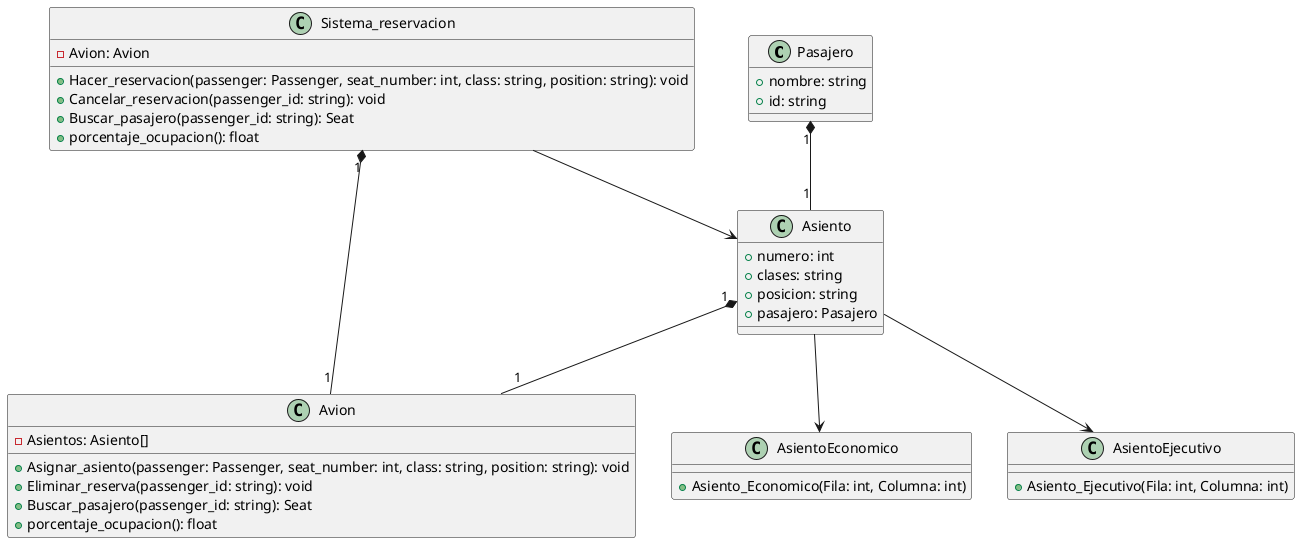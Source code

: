 @startuml
class Pasajero {
  +nombre: string
  +id: string
}

class Asiento {
  +numero: int
  +clases: string
  +posicion: string
  +pasajero: Pasajero
}

class Avion {
  -Asientos: Asiento[]
  +Asignar_asiento(passenger: Passenger, seat_number: int, class: string, position: string): void
  +Eliminar_reserva(passenger_id: string): void
  +Buscar_pasajero(passenger_id: string): Seat
  +porcentaje_ocupacion(): float
}

class Sistema_reservacion {
  -Avion: Avion
  +Hacer_reservacion(passenger: Passenger, seat_number: int, class: string, position: string): void
  +Cancelar_reservacion(passenger_id: string): void
  +Buscar_pasajero(passenger_id: string): Seat
  +porcentaje_ocupacion(): float
}
class AsientoEconomico {
  + Asiento_Economico(Fila: int, Columna: int)
}

class AsientoEjecutivo {
  + Asiento_Ejecutivo(Fila: int, Columna: int)
}

Pasajero "1" *-- "1" Asiento
Asiento "1" *-- "1" Avion
Asiento --> AsientoEconomico
Asiento --> AsientoEjecutivo
Sistema_reservacion "1" *-- "1" Avion
Sistema_reservacion --> Asiento
@enduml